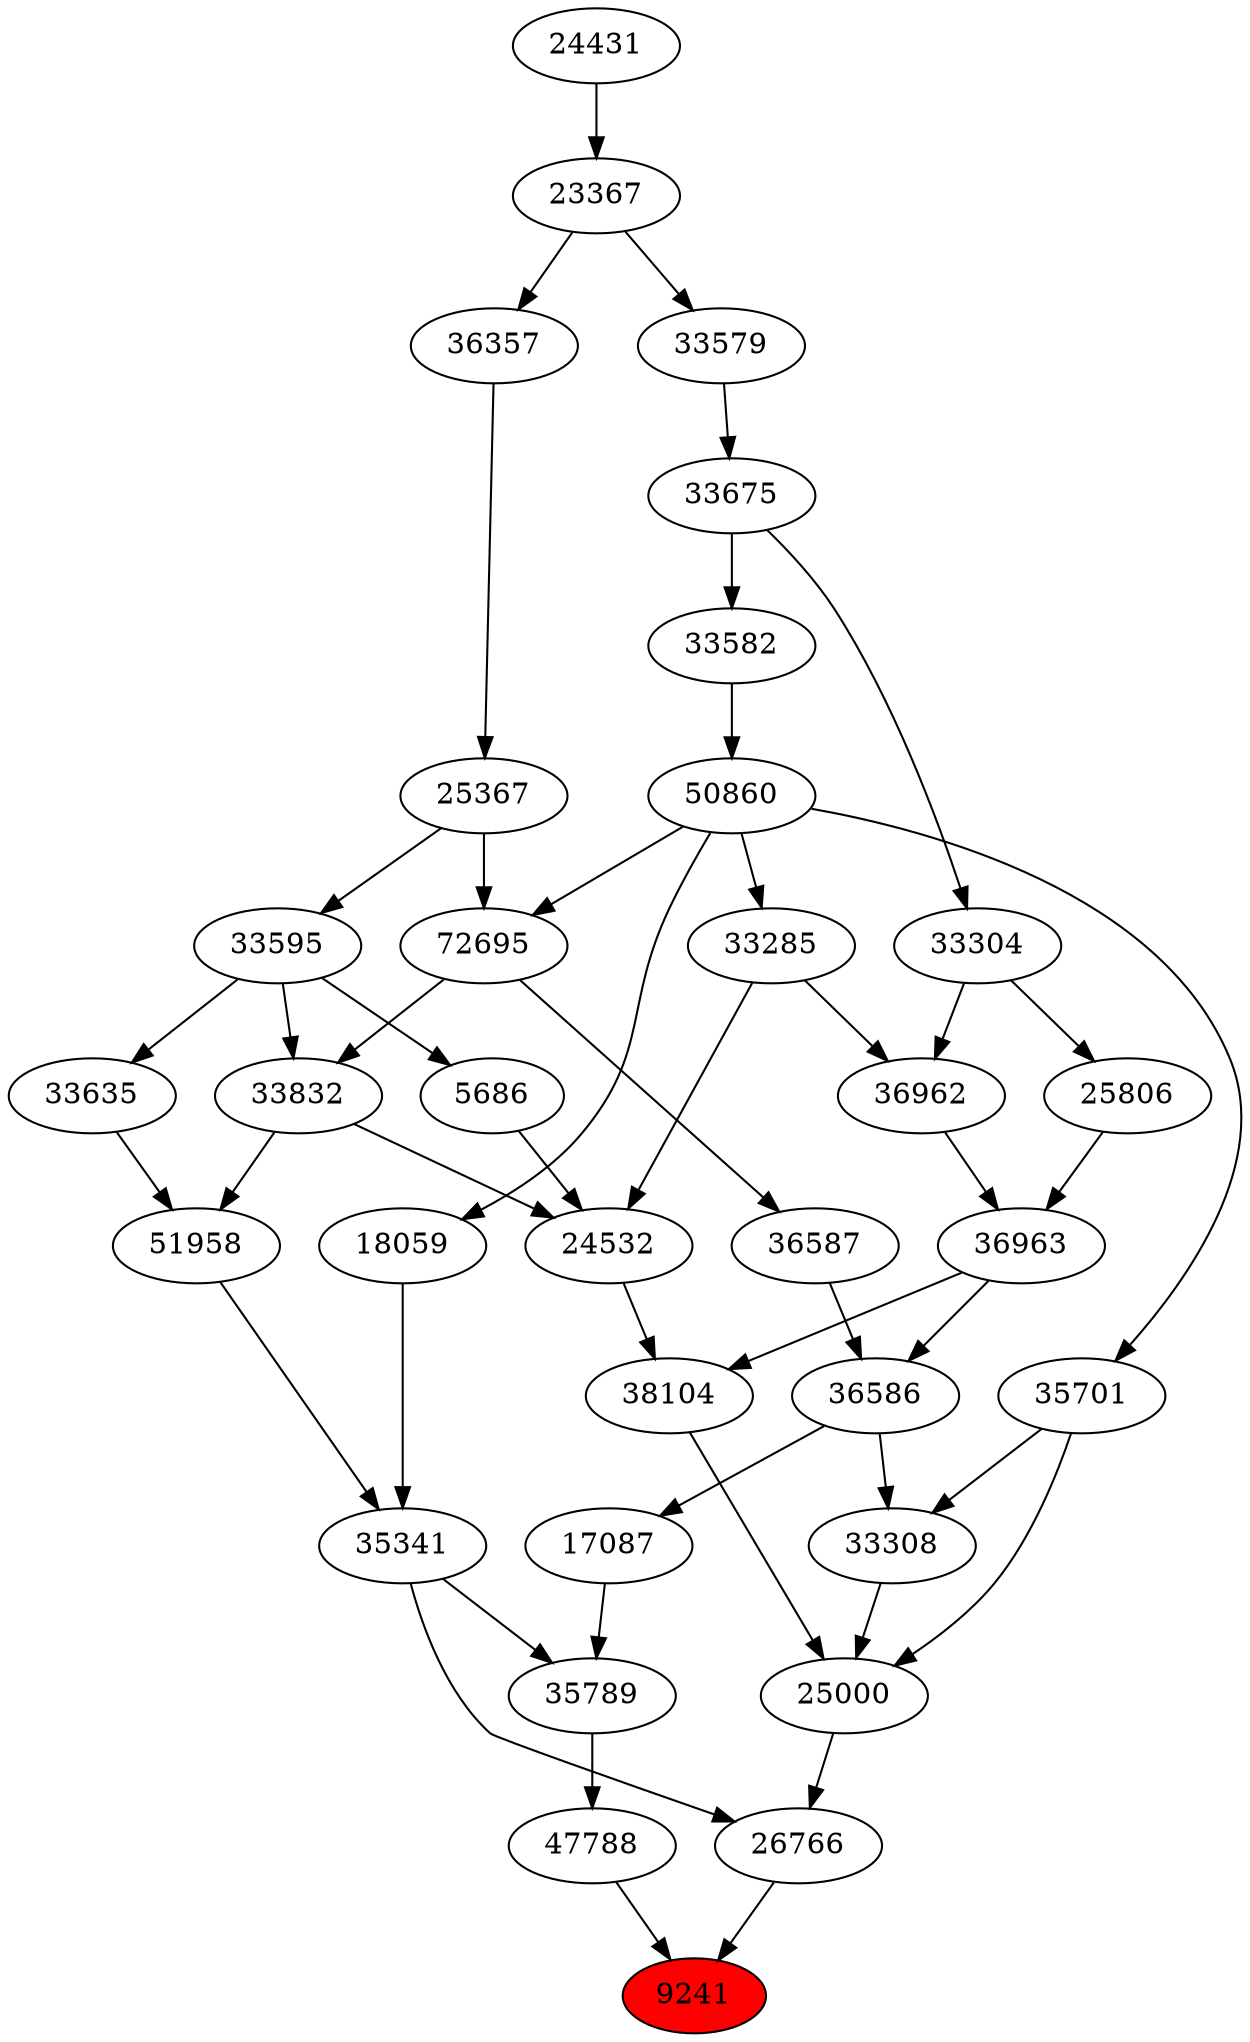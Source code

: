 strict digraph{ 
9241 [label="9241" fillcolor=red style=filled]
26766 -> 9241
47788 -> 9241
26766 [label="26766"]
25000 -> 26766
35341 -> 26766
47788 [label="47788"]
35789 -> 47788
25000 [label="25000"]
33308 -> 25000
38104 -> 25000
35701 -> 25000
35341 [label="35341"]
51958 -> 35341
18059 -> 35341
35789 [label="35789"]
17087 -> 35789
35341 -> 35789
33308 [label="33308"]
36586 -> 33308
35701 -> 33308
38104 [label="38104"]
24532 -> 38104
36963 -> 38104
35701 [label="35701"]
50860 -> 35701
51958 [label="51958"]
33832 -> 51958
33635 -> 51958
18059 [label="18059"]
50860 -> 18059
17087 [label="17087"]
36586 -> 17087
36586 [label="36586"]
36587 -> 36586
36963 -> 36586
24532 [label="24532"]
33285 -> 24532
5686 -> 24532
33832 -> 24532
36963 [label="36963"]
36962 -> 36963
25806 -> 36963
50860 [label="50860"]
33582 -> 50860
33832 [label="33832"]
72695 -> 33832
33595 -> 33832
33635 [label="33635"]
33595 -> 33635
36587 [label="36587"]
72695 -> 36587
33285 [label="33285"]
50860 -> 33285
5686 [label="5686"]
33595 -> 5686
36962 [label="36962"]
33285 -> 36962
33304 -> 36962
25806 [label="25806"]
33304 -> 25806
33582 [label="33582"]
33675 -> 33582
72695 [label="72695"]
50860 -> 72695
25367 -> 72695
33595 [label="33595"]
25367 -> 33595
33304 [label="33304"]
33675 -> 33304
33675 [label="33675"]
33579 -> 33675
25367 [label="25367"]
36357 -> 25367
33579 [label="33579"]
23367 -> 33579
36357 [label="36357"]
23367 -> 36357
23367 [label="23367"]
24431 -> 23367
24431 [label="24431"]
}